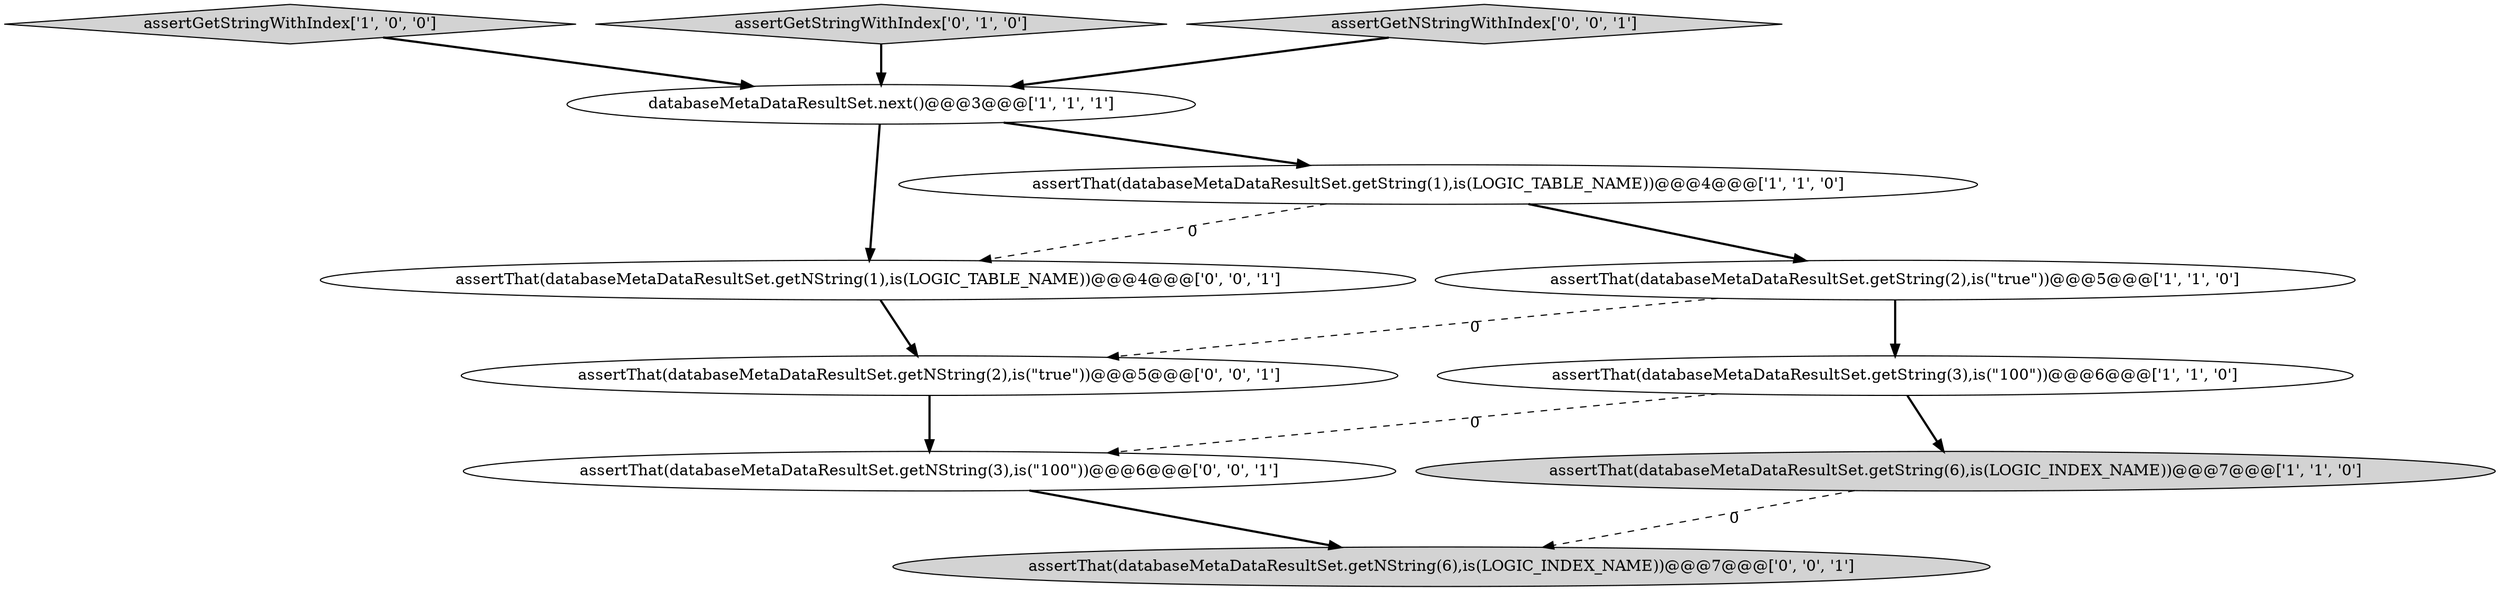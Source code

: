 digraph {
7 [style = filled, label = "assertThat(databaseMetaDataResultSet.getNString(3),is(\"100\"))@@@6@@@['0', '0', '1']", fillcolor = white, shape = ellipse image = "AAA0AAABBB3BBB"];
9 [style = filled, label = "assertThat(databaseMetaDataResultSet.getNString(1),is(LOGIC_TABLE_NAME))@@@4@@@['0', '0', '1']", fillcolor = white, shape = ellipse image = "AAA0AAABBB3BBB"];
3 [style = filled, label = "databaseMetaDataResultSet.next()@@@3@@@['1', '1', '1']", fillcolor = white, shape = ellipse image = "AAA0AAABBB1BBB"];
4 [style = filled, label = "assertThat(databaseMetaDataResultSet.getString(1),is(LOGIC_TABLE_NAME))@@@4@@@['1', '1', '0']", fillcolor = white, shape = ellipse image = "AAA0AAABBB1BBB"];
2 [style = filled, label = "assertGetStringWithIndex['1', '0', '0']", fillcolor = lightgray, shape = diamond image = "AAA0AAABBB1BBB"];
10 [style = filled, label = "assertThat(databaseMetaDataResultSet.getNString(6),is(LOGIC_INDEX_NAME))@@@7@@@['0', '0', '1']", fillcolor = lightgray, shape = ellipse image = "AAA0AAABBB3BBB"];
6 [style = filled, label = "assertGetStringWithIndex['0', '1', '0']", fillcolor = lightgray, shape = diamond image = "AAA0AAABBB2BBB"];
11 [style = filled, label = "assertGetNStringWithIndex['0', '0', '1']", fillcolor = lightgray, shape = diamond image = "AAA0AAABBB3BBB"];
8 [style = filled, label = "assertThat(databaseMetaDataResultSet.getNString(2),is(\"true\"))@@@5@@@['0', '0', '1']", fillcolor = white, shape = ellipse image = "AAA0AAABBB3BBB"];
0 [style = filled, label = "assertThat(databaseMetaDataResultSet.getString(6),is(LOGIC_INDEX_NAME))@@@7@@@['1', '1', '0']", fillcolor = lightgray, shape = ellipse image = "AAA0AAABBB1BBB"];
5 [style = filled, label = "assertThat(databaseMetaDataResultSet.getString(3),is(\"100\"))@@@6@@@['1', '1', '0']", fillcolor = white, shape = ellipse image = "AAA0AAABBB1BBB"];
1 [style = filled, label = "assertThat(databaseMetaDataResultSet.getString(2),is(\"true\"))@@@5@@@['1', '1', '0']", fillcolor = white, shape = ellipse image = "AAA0AAABBB1BBB"];
1->5 [style = bold, label=""];
3->9 [style = bold, label=""];
8->7 [style = bold, label=""];
6->3 [style = bold, label=""];
4->9 [style = dashed, label="0"];
1->8 [style = dashed, label="0"];
4->1 [style = bold, label=""];
5->7 [style = dashed, label="0"];
5->0 [style = bold, label=""];
9->8 [style = bold, label=""];
11->3 [style = bold, label=""];
7->10 [style = bold, label=""];
3->4 [style = bold, label=""];
0->10 [style = dashed, label="0"];
2->3 [style = bold, label=""];
}
